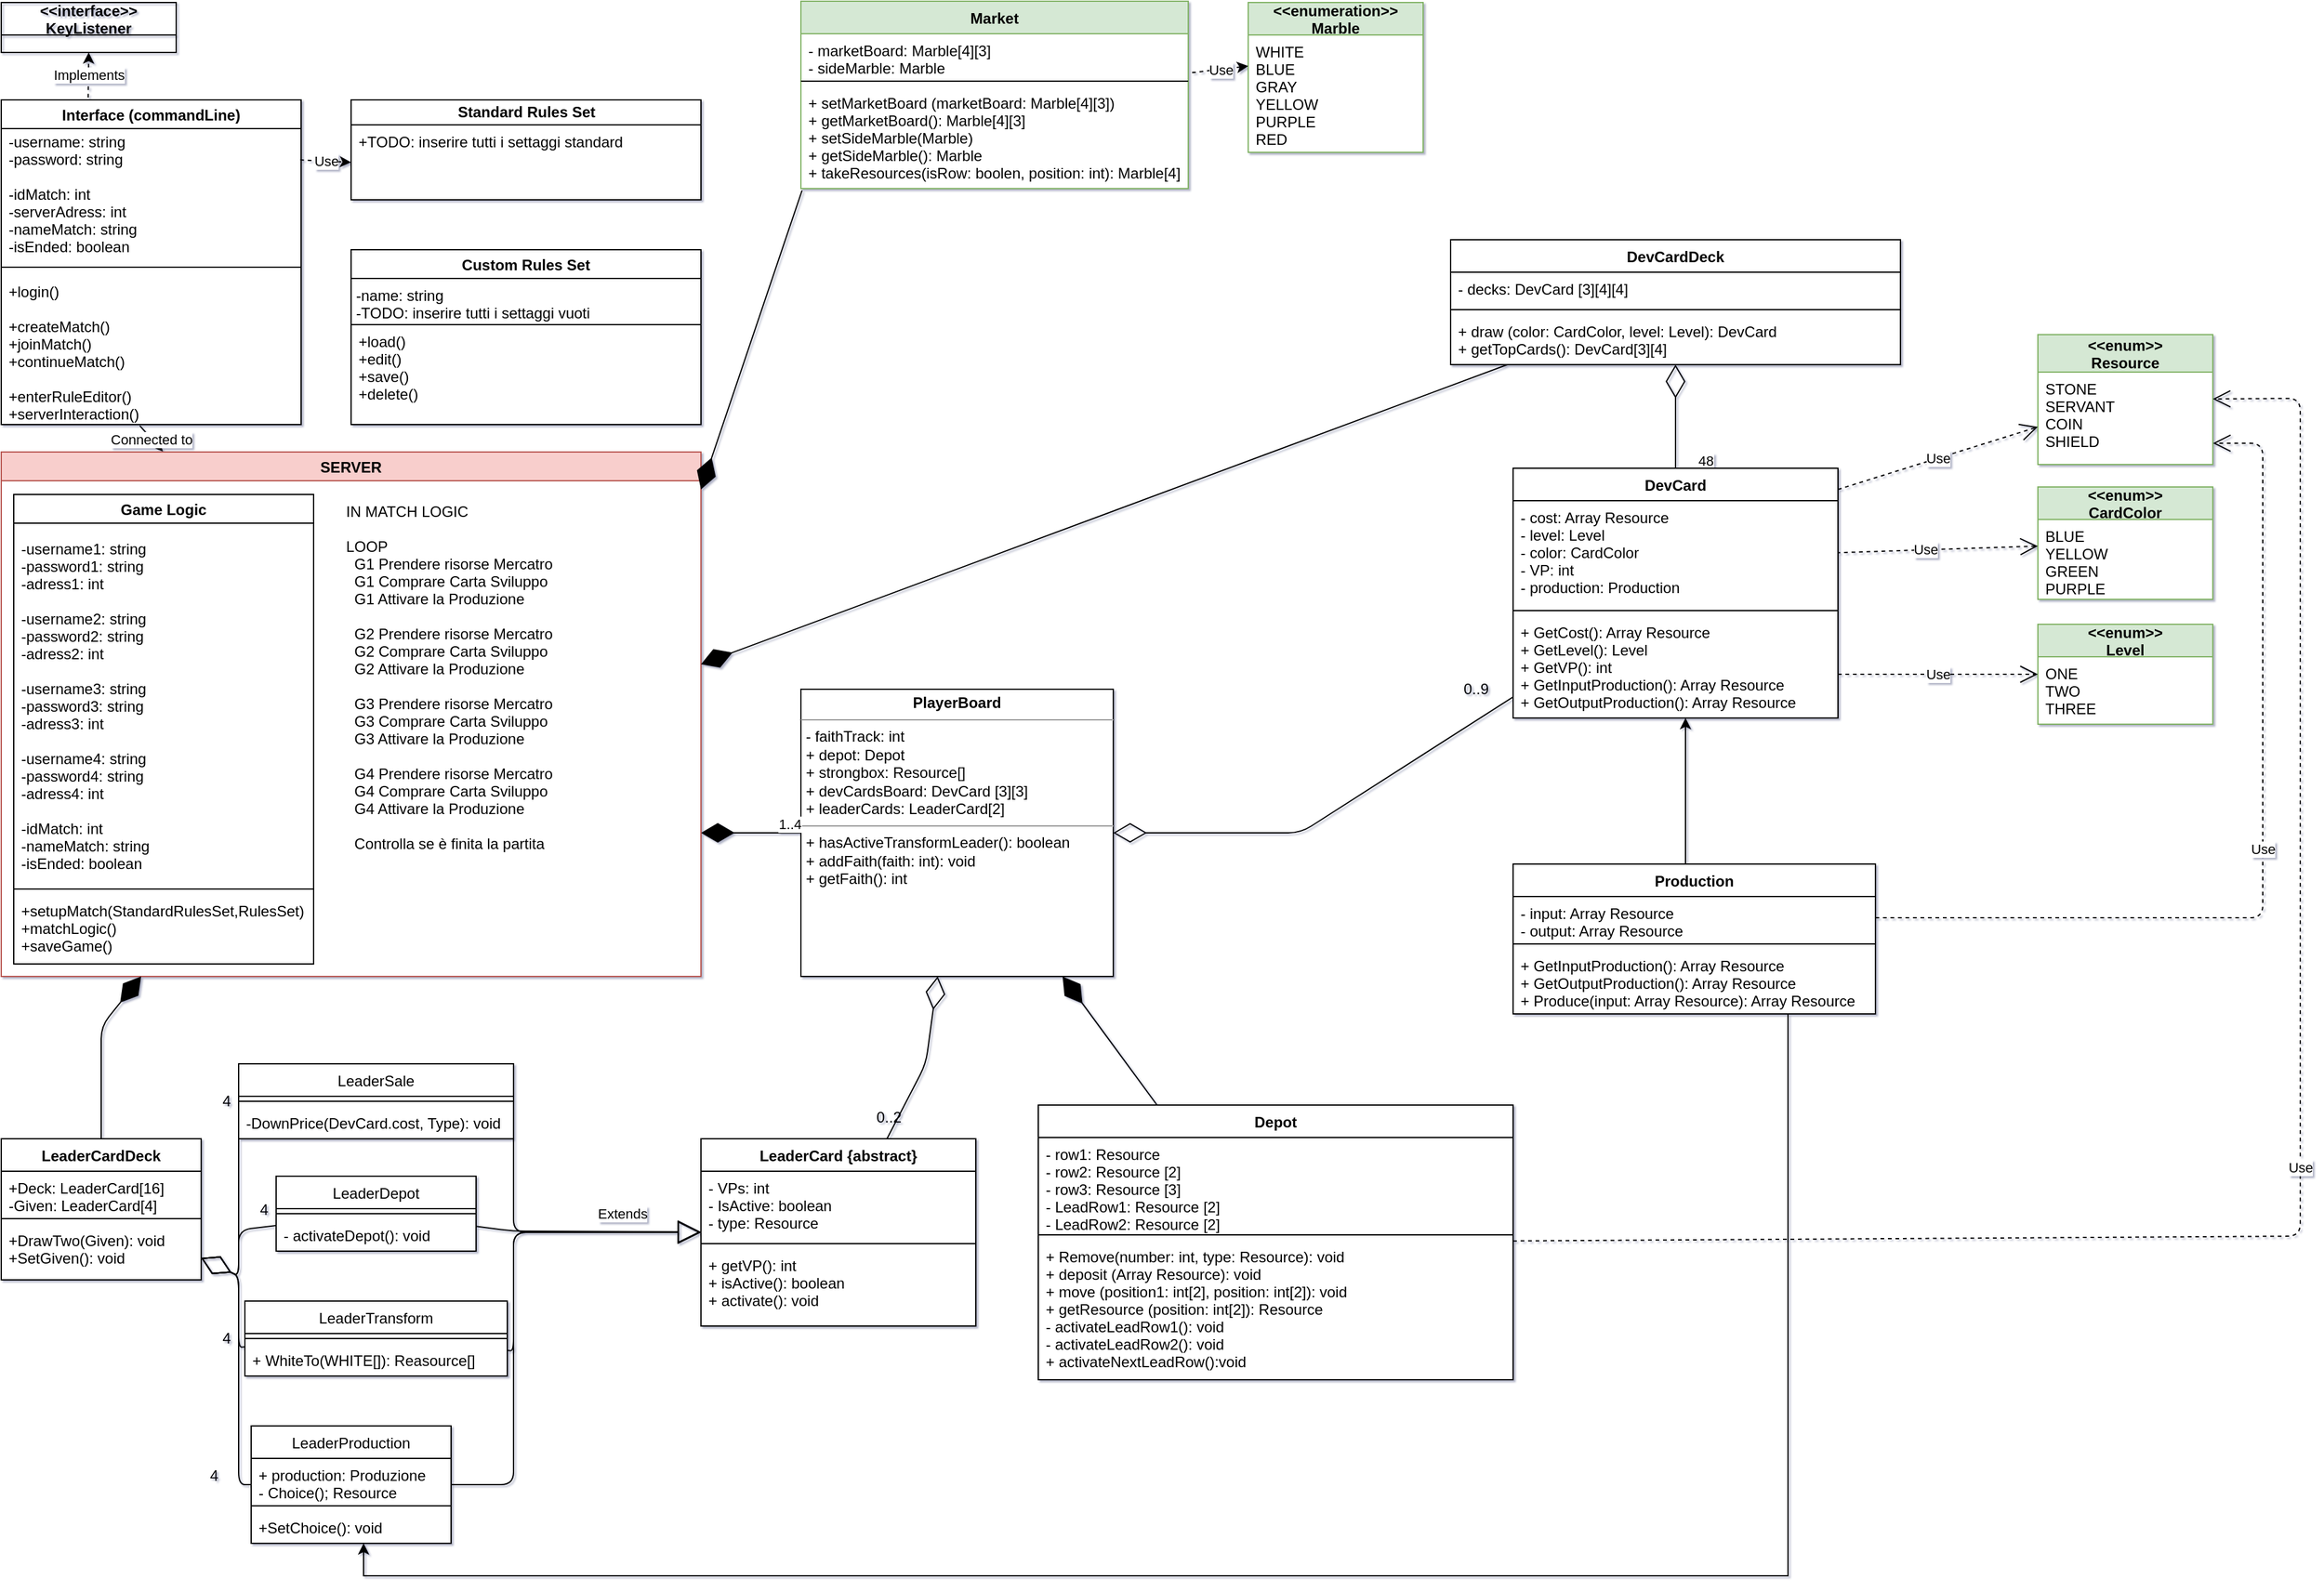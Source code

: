 <mxfile version="14.5.1" type="github">
  <diagram id="C5RBs43oDa-KdzZeNtuy" name="Page-1">
    <mxGraphModel dx="588" dy="1263" grid="1" gridSize="10" guides="1" tooltips="1" connect="1" arrows="1" fold="1" page="1" pageScale="1" pageWidth="1169" pageHeight="827" background="#FFFFFF" math="0" shadow="1">
      <root>
        <mxCell id="WIyWlLk6GJQsqaUBKTNV-0" />
        <mxCell id="WIyWlLk6GJQsqaUBKTNV-1" parent="WIyWlLk6GJQsqaUBKTNV-0" />
        <mxCell id="zkfFHV4jXpPFQw0GAbJ--0" value="Market" style="swimlane;fontStyle=1;align=center;verticalAlign=top;childLayout=stackLayout;horizontal=1;startSize=26;horizontalStack=0;resizeParent=1;resizeLast=0;collapsible=1;marginBottom=0;rounded=0;shadow=0;strokeWidth=1;swimlaneFillColor=#ffffff;fillColor=#d5e8d4;strokeColor=#82b366;" parent="WIyWlLk6GJQsqaUBKTNV-1" vertex="1">
          <mxGeometry x="1840" y="39" width="310" height="150" as="geometry">
            <mxRectangle x="220" y="120" width="160" height="26" as="alternateBounds" />
          </mxGeometry>
        </mxCell>
        <mxCell id="zkfFHV4jXpPFQw0GAbJ--1" value="- marketBoard: Marble[4][3]&#xa;- sideMarble: Marble" style="text;align=left;verticalAlign=top;spacingLeft=4;spacingRight=4;overflow=hidden;rotatable=0;points=[[0,0.5],[1,0.5]];portConstraint=eastwest;" parent="zkfFHV4jXpPFQw0GAbJ--0" vertex="1">
          <mxGeometry y="26" width="310" height="34" as="geometry" />
        </mxCell>
        <mxCell id="zkfFHV4jXpPFQw0GAbJ--4" value="" style="line;html=1;strokeWidth=1;align=left;verticalAlign=middle;spacingTop=-1;spacingLeft=3;spacingRight=3;rotatable=0;labelPosition=right;points=[];portConstraint=eastwest;" parent="zkfFHV4jXpPFQw0GAbJ--0" vertex="1">
          <mxGeometry y="60" width="310" height="8" as="geometry" />
        </mxCell>
        <mxCell id="zkfFHV4jXpPFQw0GAbJ--5" value="+ setMarketBoard (marketBoard: Marble[4][3])&#xa;+ getMarketBoard(): Marble[4][3]&#xa;+ setSideMarble(Marble)&#xa;+ getSideMarble(): Marble&#xa;+ takeResources(isRow: boolen, position: int): Marble[4]" style="text;align=left;verticalAlign=top;spacingLeft=4;spacingRight=4;overflow=hidden;rotatable=0;points=[[0,0.5],[1,0.5]];portConstraint=eastwest;" parent="zkfFHV4jXpPFQw0GAbJ--0" vertex="1">
          <mxGeometry y="68" width="310" height="82" as="geometry" />
        </mxCell>
        <mxCell id="3G_JpGnnki6wpbxw6Dh9-0" value="&lt;p style=&quot;margin: 0px ; margin-top: 4px ; text-align: center&quot;&gt;&lt;b&gt;PlayerBoard&lt;/b&gt;&lt;/p&gt;&lt;hr size=&quot;1&quot;&gt;&lt;p style=&quot;margin: 0px ; margin-left: 4px&quot;&gt;- faithTrack: int&lt;/p&gt;&lt;p style=&quot;margin: 0px ; margin-left: 4px&quot;&gt;+ depot: Depot&lt;/p&gt;&lt;p style=&quot;margin: 0px ; margin-left: 4px&quot;&gt;+ strongbox: Resource[]&lt;/p&gt;&lt;p style=&quot;margin: 0px ; margin-left: 4px&quot;&gt;+ devCardsBoard: DevCard [3][3]&lt;/p&gt;&lt;p style=&quot;margin: 0px ; margin-left: 4px&quot;&gt;+ leaderCards: LeaderCard[2]&lt;/p&gt;&lt;hr size=&quot;1&quot;&gt;&lt;p style=&quot;margin: 0px ; margin-left: 4px&quot;&gt;+ hasActiveTransformLeader(): boolean&lt;/p&gt;&lt;p style=&quot;margin: 0px ; margin-left: 4px&quot;&gt;+ addFaith(faith: int): void&lt;br&gt;+ getFaith(): int&lt;/p&gt;" style="verticalAlign=top;align=left;overflow=fill;fontSize=12;fontFamily=Helvetica;html=1;" parent="WIyWlLk6GJQsqaUBKTNV-1" vertex="1">
          <mxGeometry x="1840" y="590" width="250" height="230" as="geometry" />
        </mxCell>
        <mxCell id="35oZMmhd7yD35cJpi1J_-1" value="Standard Rules Set" style="swimlane;html=1;startSize=20;horizontal=1;containerType=tree;newEdgeStyle={&quot;edgeStyle&quot;:&quot;elbowEdgeStyle&quot;,&quot;startArrow&quot;:&quot;none&quot;,&quot;endArrow&quot;:&quot;none&quot;};strokeColor=#000000;swimlaneFillColor=#ffffff;" parent="WIyWlLk6GJQsqaUBKTNV-1" vertex="1">
          <mxGeometry x="1480" y="118" width="280" height="80" as="geometry" />
        </mxCell>
        <mxCell id="s9a0PcFc4wz41X3oclvl-4" value="+TODO: inserire tutti i settaggi standard" style="text;strokeColor=none;fillColor=none;align=left;verticalAlign=top;spacingLeft=4;spacingRight=4;overflow=hidden;rotatable=0;points=[[0,0.5],[1,0.5]];portConstraint=eastwest;" parent="35oZMmhd7yD35cJpi1J_-1" vertex="1">
          <mxGeometry y="20" width="280" height="60" as="geometry" />
        </mxCell>
        <mxCell id="oog7lrOWCa2fzUTYI8c2-10" value="Extends" style="endArrow=block;endSize=16;endFill=0;html=1;" parent="WIyWlLk6GJQsqaUBKTNV-1" source="oog7lrOWCa2fzUTYI8c2-14" target="qD7D_m39awc1MZy7WmdB-0" edge="1">
          <mxGeometry x="0.299" y="14" width="160" relative="1" as="geometry">
            <mxPoint x="1640" y="1025" as="sourcePoint" />
            <mxPoint x="1739.5" y="1070" as="targetPoint" />
            <mxPoint as="offset" />
            <Array as="points">
              <mxPoint x="1610" y="1024" />
            </Array>
          </mxGeometry>
        </mxCell>
        <mxCell id="35oZMmhd7yD35cJpi1J_-7" value="Custom Rules Set" style="swimlane;swimlaneFillColor=#ffffff;startSize=23;swimlaneLine=1;rounded=0;glass=0;sketch=0;perimeterSpacing=1;align=center;" parent="WIyWlLk6GJQsqaUBKTNV-1" vertex="1">
          <mxGeometry x="1480" y="238" width="280" height="140" as="geometry">
            <mxRectangle x="1160" y="280" width="140" height="23" as="alternateBounds" />
          </mxGeometry>
        </mxCell>
        <mxCell id="s9a0PcFc4wz41X3oclvl-5" value="-name: string&lt;br&gt;-TODO: inserire tutti i settaggi vuoti" style="text;align=left;verticalAlign=top;spacingLeft=2;spacingRight=0;overflow=hidden;rotatable=0;points=[[0,0.5],[1,0.5]];portConstraint=eastwest;html=1;whiteSpace=wrap;labelBorderColor=none;labelBackgroundColor=none;textDirection=ltr;labelPosition=center;verticalLabelPosition=middle;shadow=0;" parent="35oZMmhd7yD35cJpi1J_-7" vertex="1">
          <mxGeometry y="23" width="280" height="37" as="geometry" />
        </mxCell>
        <mxCell id="yiOMKS7E3EkovL9F9Eef-10" value="+load()&#xa;+edit()&#xa;+save()&#xa;+delete()" style="text;strokeColor=none;fillColor=none;align=left;verticalAlign=top;spacingLeft=4;spacingRight=4;overflow=hidden;rotatable=0;points=[[0,0.5],[1,0.5]];portConstraint=eastwest;" parent="35oZMmhd7yD35cJpi1J_-7" vertex="1">
          <mxGeometry y="60" width="280" height="70" as="geometry" />
        </mxCell>
        <mxCell id="yiOMKS7E3EkovL9F9Eef-9" value="" style="line;html=1;strokeWidth=1;align=left;verticalAlign=middle;spacingTop=-1;spacingLeft=3;spacingRight=3;rotatable=0;labelPosition=right;points=[];portConstraint=eastwest;" parent="35oZMmhd7yD35cJpi1J_-7" vertex="1">
          <mxGeometry y="56" width="280" height="8" as="geometry" />
        </mxCell>
        <mxCell id="oog7lrOWCa2fzUTYI8c2-11" value="LeaderSale" style="swimlane;fontStyle=0;childLayout=stackLayout;horizontal=1;startSize=26;horizontalStack=0;resizeParent=1;resizeParentMax=0;resizeLast=0;collapsible=1;marginBottom=0;swimlaneFillColor=#ffffff;" parent="WIyWlLk6GJQsqaUBKTNV-1" vertex="1">
          <mxGeometry x="1390" y="890" width="220" height="60" as="geometry" />
        </mxCell>
        <mxCell id="qB0gsq-18giz4WO5CfZz-30" value="" style="line;strokeWidth=1;fillColor=none;align=left;verticalAlign=middle;spacingTop=-1;spacingLeft=3;spacingRight=3;rotatable=0;labelPosition=right;points=[];portConstraint=eastwest;startSize=26;" parent="oog7lrOWCa2fzUTYI8c2-11" vertex="1">
          <mxGeometry y="26" width="220" height="8" as="geometry" />
        </mxCell>
        <mxCell id="qB0gsq-18giz4WO5CfZz-29" value="-DownPrice(DevCard.cost, Type): void" style="text;strokeColor=none;fillColor=none;align=left;verticalAlign=top;spacingLeft=4;spacingRight=4;overflow=hidden;rotatable=0;points=[[0,0.5],[1,0.5]];portConstraint=eastwest;startSize=26;" parent="oog7lrOWCa2fzUTYI8c2-11" vertex="1">
          <mxGeometry y="34" width="220" height="26" as="geometry" />
        </mxCell>
        <mxCell id="6qONtpnG5qTaz_-XZDPJ-0" value="&lt;&lt;enum&gt;&gt;&#xa;Level" style="swimlane;fontStyle=1;childLayout=stackLayout;horizontal=1;startSize=26;horizontalStack=0;resizeParent=1;resizeParentMax=0;resizeLast=0;collapsible=1;marginBottom=0;swimlaneFillColor=#ffffff;fillColor=#d5e8d4;strokeColor=#82b366;" parent="WIyWlLk6GJQsqaUBKTNV-1" vertex="1">
          <mxGeometry x="2830" y="538" width="140" height="80" as="geometry" />
        </mxCell>
        <mxCell id="6qONtpnG5qTaz_-XZDPJ-2" value="ONE&#xa;TWO&#xa;THREE" style="text;strokeColor=none;fillColor=none;align=left;verticalAlign=top;spacingLeft=4;spacingRight=4;overflow=hidden;rotatable=0;points=[[0,0.5],[1,0.5]];portConstraint=eastwest;" parent="6qONtpnG5qTaz_-XZDPJ-0" vertex="1">
          <mxGeometry y="26" width="140" height="54" as="geometry" />
        </mxCell>
        <mxCell id="oog7lrOWCa2fzUTYI8c2-12" value="LeaderProduction" style="swimlane;fontStyle=0;childLayout=stackLayout;horizontal=1;startSize=26;horizontalStack=0;resizeParent=1;resizeParentMax=0;resizeLast=0;collapsible=1;marginBottom=0;swimlaneFillColor=#ffffff;" parent="WIyWlLk6GJQsqaUBKTNV-1" vertex="1">
          <mxGeometry x="1400" y="1180" width="160" height="94" as="geometry" />
        </mxCell>
        <mxCell id="qB0gsq-18giz4WO5CfZz-24" value="+ production: Produzione&#xa;- Choice(); Resource" style="text;strokeColor=none;fillColor=none;align=left;verticalAlign=top;spacingLeft=4;spacingRight=4;overflow=hidden;rotatable=0;points=[[0,0.5],[1,0.5]];portConstraint=eastwest;" parent="oog7lrOWCa2fzUTYI8c2-12" vertex="1">
          <mxGeometry y="26" width="160" height="34" as="geometry" />
        </mxCell>
        <mxCell id="oog7lrOWCa2fzUTYI8c2-26" value="" style="line;strokeWidth=1;fillColor=none;align=left;verticalAlign=middle;spacingTop=-1;spacingLeft=3;spacingRight=3;rotatable=0;labelPosition=right;points=[];portConstraint=eastwest;" parent="oog7lrOWCa2fzUTYI8c2-12" vertex="1">
          <mxGeometry y="60" width="160" height="8" as="geometry" />
        </mxCell>
        <mxCell id="qB0gsq-18giz4WO5CfZz-23" value="+SetChoice(): void" style="text;strokeColor=none;fillColor=none;align=left;verticalAlign=top;spacingLeft=4;spacingRight=4;overflow=hidden;rotatable=0;points=[[0,0.5],[1,0.5]];portConstraint=eastwest;" parent="oog7lrOWCa2fzUTYI8c2-12" vertex="1">
          <mxGeometry y="68" width="160" height="26" as="geometry" />
        </mxCell>
        <mxCell id="6qONtpnG5qTaz_-XZDPJ-4" value="&lt;&lt;enum&gt;&gt;&#xa;CardColor" style="swimlane;fontStyle=1;childLayout=stackLayout;horizontal=1;startSize=26;horizontalStack=0;resizeParent=1;resizeParentMax=0;resizeLast=0;collapsible=1;marginBottom=0;swimlaneFillColor=#ffffff;fillColor=#d5e8d4;strokeColor=#82b366;" parent="WIyWlLk6GJQsqaUBKTNV-1" vertex="1">
          <mxGeometry x="2830" y="428" width="140" height="90" as="geometry" />
        </mxCell>
        <mxCell id="6qONtpnG5qTaz_-XZDPJ-5" value="BLUE&#xa;YELLOW&#xa;GREEN&#xa;PURPLE" style="text;strokeColor=none;fillColor=none;align=left;verticalAlign=top;spacingLeft=4;spacingRight=4;overflow=hidden;rotatable=0;points=[[0,0.5],[1,0.5]];portConstraint=eastwest;" parent="6qONtpnG5qTaz_-XZDPJ-4" vertex="1">
          <mxGeometry y="26" width="140" height="64" as="geometry" />
        </mxCell>
        <mxCell id="oog7lrOWCa2fzUTYI8c2-13" value="LeaderTransform" style="swimlane;fontStyle=0;childLayout=stackLayout;horizontal=1;startSize=26;horizontalStack=0;resizeParent=1;resizeParentMax=0;resizeLast=0;collapsible=1;marginBottom=0;swimlaneFillColor=#ffffff;" parent="WIyWlLk6GJQsqaUBKTNV-1" vertex="1">
          <mxGeometry x="1395" y="1080" width="210" height="60" as="geometry" />
        </mxCell>
        <mxCell id="qB0gsq-18giz4WO5CfZz-32" value="" style="line;strokeWidth=1;fillColor=none;align=left;verticalAlign=middle;spacingTop=-1;spacingLeft=3;spacingRight=3;rotatable=0;labelPosition=right;points=[];portConstraint=eastwest;startSize=26;" parent="oog7lrOWCa2fzUTYI8c2-13" vertex="1">
          <mxGeometry y="26" width="210" height="8" as="geometry" />
        </mxCell>
        <mxCell id="qB0gsq-18giz4WO5CfZz-36" value="+ WhiteTo(WHITE[]): Reasource[]" style="text;strokeColor=none;fillColor=none;align=left;verticalAlign=top;spacingLeft=4;spacingRight=4;overflow=hidden;rotatable=0;points=[[0,0.5],[1,0.5]];portConstraint=eastwest;startSize=26;" parent="oog7lrOWCa2fzUTYI8c2-13" vertex="1">
          <mxGeometry y="34" width="210" height="26" as="geometry" />
        </mxCell>
        <mxCell id="NfzXFvAN2sLwhFyiHCVM-0" value="&lt;&lt;enumeration&gt;&gt;&#xa;Marble" style="swimlane;fontStyle=1;childLayout=stackLayout;horizontal=1;startSize=26;horizontalStack=0;resizeParent=1;resizeParentMax=0;resizeLast=0;collapsible=1;marginBottom=0;swimlaneFillColor=#ffffff;fillColor=#d5e8d4;strokeColor=#82b366;" parent="WIyWlLk6GJQsqaUBKTNV-1" vertex="1">
          <mxGeometry x="2198" y="40" width="140" height="120" as="geometry" />
        </mxCell>
        <mxCell id="NfzXFvAN2sLwhFyiHCVM-3" value="WHITE&#xa;BLUE&#xa;GRAY&#xa;YELLOW&#xa;PURPLE&#xa;RED" style="text;strokeColor=none;fillColor=none;align=left;verticalAlign=top;spacingLeft=4;spacingRight=4;overflow=hidden;rotatable=0;points=[[0,0.5],[1,0.5]];portConstraint=eastwest;" parent="NfzXFvAN2sLwhFyiHCVM-0" vertex="1">
          <mxGeometry y="26" width="140" height="94" as="geometry" />
        </mxCell>
        <mxCell id="35oZMmhd7yD35cJpi1J_-8" value="Interface (commandLine)" style="swimlane;strokeColor=#000000;swimlaneFillColor=#ffffff;" parent="WIyWlLk6GJQsqaUBKTNV-1" vertex="1">
          <mxGeometry x="1200" y="118" width="240" height="260" as="geometry" />
        </mxCell>
        <mxCell id="s9a0PcFc4wz41X3oclvl-0" value="+login()&#xa;&#xa;+createMatch()&#xa;+joinMatch()&#xa;+continueMatch()&#xa;&#xa;+enterRuleEditor()&#xa;+serverInteraction()" style="text;strokeColor=none;fillColor=none;align=left;verticalAlign=top;spacingLeft=4;spacingRight=4;overflow=hidden;rotatable=0;points=[[0,0.5],[1,0.5]];portConstraint=eastwest;" parent="35oZMmhd7yD35cJpi1J_-8" vertex="1">
          <mxGeometry y="140" width="240" height="120" as="geometry" />
        </mxCell>
        <mxCell id="s9a0PcFc4wz41X3oclvl-2" value="-username: string&#xa;-password: string&#xa;&#xa;-idMatch: int&#xa;-serverAdress: int&#xa;-nameMatch: string&#xa;-isEnded: boolean" style="text;strokeColor=none;fillColor=none;align=left;verticalAlign=top;spacingLeft=4;spacingRight=4;overflow=hidden;rotatable=0;points=[[0,0.5],[1,0.5]];portConstraint=eastwest;" parent="35oZMmhd7yD35cJpi1J_-8" vertex="1">
          <mxGeometry y="20" width="240" height="110" as="geometry" />
        </mxCell>
        <mxCell id="yiOMKS7E3EkovL9F9Eef-12" value="" style="line;html=1;strokeWidth=1;align=left;verticalAlign=middle;spacingTop=-1;spacingLeft=3;spacingRight=3;rotatable=0;labelPosition=right;points=[];portConstraint=eastwest;" parent="35oZMmhd7yD35cJpi1J_-8" vertex="1">
          <mxGeometry y="130" width="240" height="8" as="geometry" />
        </mxCell>
        <mxCell id="oog7lrOWCa2fzUTYI8c2-14" value="LeaderDepot" style="swimlane;fontStyle=0;childLayout=stackLayout;horizontal=1;startSize=26;horizontalStack=0;resizeParent=1;resizeParentMax=0;resizeLast=0;collapsible=1;marginBottom=0;swimlaneFillColor=#ffffff;" parent="WIyWlLk6GJQsqaUBKTNV-1" vertex="1">
          <mxGeometry x="1420" y="980" width="160" height="60" as="geometry" />
        </mxCell>
        <mxCell id="qB0gsq-18giz4WO5CfZz-31" value="" style="line;strokeWidth=1;fillColor=none;align=left;verticalAlign=middle;spacingTop=-1;spacingLeft=3;spacingRight=3;rotatable=0;labelPosition=right;points=[];portConstraint=eastwest;startSize=26;" parent="oog7lrOWCa2fzUTYI8c2-14" vertex="1">
          <mxGeometry y="26" width="160" height="8" as="geometry" />
        </mxCell>
        <mxCell id="qB0gsq-18giz4WO5CfZz-33" value="- activateDepot(): void" style="text;strokeColor=none;fillColor=none;align=left;verticalAlign=top;spacingLeft=4;spacingRight=4;overflow=hidden;rotatable=0;points=[[0,0.5],[1,0.5]];portConstraint=eastwest;startSize=26;" parent="oog7lrOWCa2fzUTYI8c2-14" vertex="1">
          <mxGeometry y="34" width="160" height="26" as="geometry" />
        </mxCell>
        <mxCell id="SAUgXPHbTDug8tTQSV8n-4" style="edgeStyle=orthogonalEdgeStyle;rounded=0;orthogonalLoop=1;jettySize=auto;html=1;" parent="WIyWlLk6GJQsqaUBKTNV-1" source="6qONtpnG5qTaz_-XZDPJ-6" target="oog7lrOWCa2fzUTYI8c2-12" edge="1">
          <mxGeometry relative="1" as="geometry">
            <mxPoint x="1480" y="1300" as="targetPoint" />
            <Array as="points">
              <mxPoint x="2630" y="1300" />
              <mxPoint x="1490" y="1300" />
            </Array>
          </mxGeometry>
        </mxCell>
        <mxCell id="6qONtpnG5qTaz_-XZDPJ-6" value="Production" style="swimlane;fontStyle=1;align=center;verticalAlign=top;childLayout=stackLayout;horizontal=1;startSize=26;horizontalStack=0;resizeParent=1;resizeParentMax=0;resizeLast=0;collapsible=1;marginBottom=0;swimlaneFillColor=#ffffff;" parent="WIyWlLk6GJQsqaUBKTNV-1" vertex="1">
          <mxGeometry x="2410" y="730" width="290" height="120" as="geometry" />
        </mxCell>
        <mxCell id="6qONtpnG5qTaz_-XZDPJ-7" value="- input: Array Resource&#xa;- output: Array Resource" style="text;strokeColor=none;fillColor=none;align=left;verticalAlign=top;spacingLeft=4;spacingRight=4;overflow=hidden;rotatable=0;points=[[0,0.5],[1,0.5]];portConstraint=eastwest;" parent="6qONtpnG5qTaz_-XZDPJ-6" vertex="1">
          <mxGeometry y="26" width="290" height="34" as="geometry" />
        </mxCell>
        <mxCell id="6qONtpnG5qTaz_-XZDPJ-8" value="" style="line;strokeWidth=1;fillColor=none;align=left;verticalAlign=middle;spacingTop=-1;spacingLeft=3;spacingRight=3;rotatable=0;labelPosition=right;points=[];portConstraint=eastwest;" parent="6qONtpnG5qTaz_-XZDPJ-6" vertex="1">
          <mxGeometry y="60" width="290" height="8" as="geometry" />
        </mxCell>
        <mxCell id="6qONtpnG5qTaz_-XZDPJ-9" value="+ GetInputProduction(): Array Resource&#xa;+ GetOutputProduction(): Array Resource&#xa;+ Produce(input: Array Resource): Array Resource" style="text;strokeColor=none;fillColor=none;align=left;verticalAlign=top;spacingLeft=4;spacingRight=4;overflow=hidden;rotatable=0;points=[[0,0.5],[1,0.5]];portConstraint=eastwest;" parent="6qONtpnG5qTaz_-XZDPJ-6" vertex="1">
          <mxGeometry y="68" width="290" height="52" as="geometry" />
        </mxCell>
        <mxCell id="kXcpg0YlyU-LXUACbQBH-1" value="&lt;&lt;enum&gt;&gt;&#xa;Resource" style="swimlane;fontStyle=1;childLayout=stackLayout;horizontal=1;startSize=30;horizontalStack=0;resizeParent=1;resizeParentMax=0;resizeLast=0;collapsible=1;marginBottom=0;swimlaneFillColor=#ffffff;fillColor=#d5e8d4;strokeColor=#82b366;" parent="WIyWlLk6GJQsqaUBKTNV-1" vertex="1">
          <mxGeometry x="2830" y="306" width="140" height="104" as="geometry" />
        </mxCell>
        <mxCell id="kXcpg0YlyU-LXUACbQBH-4" value="STONE&#xa;SERVANT&#xa;COIN&#xa;SHIELD" style="text;strokeColor=none;fillColor=none;align=left;verticalAlign=top;spacingLeft=4;spacingRight=4;overflow=hidden;rotatable=0;points=[[0,0.5],[1,0.5]];portConstraint=eastwest;" parent="kXcpg0YlyU-LXUACbQBH-1" vertex="1">
          <mxGeometry y="30" width="140" height="74" as="geometry" />
        </mxCell>
        <mxCell id="5tt3_I8p8CxLFxKSJom4-4" value="DevCardDeck" style="swimlane;fontStyle=1;align=center;verticalAlign=top;childLayout=stackLayout;horizontal=1;startSize=26;horizontalStack=0;resizeParent=1;resizeParentMax=0;resizeLast=0;collapsible=1;marginBottom=0;swimlaneFillColor=#ffffff;" parent="WIyWlLk6GJQsqaUBKTNV-1" vertex="1">
          <mxGeometry x="2360" y="230" width="360" height="100" as="geometry" />
        </mxCell>
        <mxCell id="5tt3_I8p8CxLFxKSJom4-5" value="- decks: DevCard [3][4][4]" style="text;strokeColor=none;fillColor=none;align=left;verticalAlign=top;spacingLeft=4;spacingRight=4;overflow=hidden;rotatable=0;points=[[0,0.5],[1,0.5]];portConstraint=eastwest;" parent="5tt3_I8p8CxLFxKSJom4-4" vertex="1">
          <mxGeometry y="26" width="360" height="26" as="geometry" />
        </mxCell>
        <mxCell id="5tt3_I8p8CxLFxKSJom4-6" value="" style="line;strokeWidth=1;fillColor=none;align=left;verticalAlign=middle;spacingTop=-1;spacingLeft=3;spacingRight=3;rotatable=0;labelPosition=right;points=[];portConstraint=eastwest;" parent="5tt3_I8p8CxLFxKSJom4-4" vertex="1">
          <mxGeometry y="52" width="360" height="8" as="geometry" />
        </mxCell>
        <mxCell id="5tt3_I8p8CxLFxKSJom4-7" value="+ draw (color: CardColor, level: Level): DevCard&#xa;+ getTopCards(): DevCard[3][4]" style="text;strokeColor=none;fillColor=none;align=left;verticalAlign=top;spacingLeft=4;spacingRight=4;overflow=hidden;rotatable=0;points=[[0,0.5],[1,0.5]];portConstraint=eastwest;" parent="5tt3_I8p8CxLFxKSJom4-4" vertex="1">
          <mxGeometry y="60" width="360" height="40" as="geometry" />
        </mxCell>
        <mxCell id="0VNQlhb-g9pjLVwxSI6Z-0" value="" style="endArrow=diamondThin;endFill=0;endSize=24;html=1;exitX=0.5;exitY=0;exitDx=0;exitDy=0;" parent="WIyWlLk6GJQsqaUBKTNV-1" source="UYXELn-aznjXGJklCHjd-2" target="5tt3_I8p8CxLFxKSJom4-4" edge="1">
          <mxGeometry width="160" relative="1" as="geometry">
            <mxPoint x="2587.644" y="394" as="sourcePoint" />
            <mxPoint x="2030" y="240" as="targetPoint" />
          </mxGeometry>
        </mxCell>
        <mxCell id="PQGHY_DN36D2wZlbmUQ8-0" value="48" style="edgeLabel;html=1;align=center;verticalAlign=middle;resizable=0;points=[];" parent="0VNQlhb-g9pjLVwxSI6Z-0" connectable="0" vertex="1">
          <mxGeometry x="-0.86" y="-1" relative="1" as="geometry">
            <mxPoint x="22.35" as="offset" />
          </mxGeometry>
        </mxCell>
        <mxCell id="0VNQlhb-g9pjLVwxSI6Z-5" value="" style="endArrow=diamondThin;endFill=1;endSize=24;html=1;" parent="WIyWlLk6GJQsqaUBKTNV-1" source="3G_JpGnnki6wpbxw6Dh9-0" edge="1">
          <mxGeometry width="160" relative="1" as="geometry">
            <mxPoint x="2400" y="660" as="sourcePoint" />
            <mxPoint x="1760" y="705" as="targetPoint" />
          </mxGeometry>
        </mxCell>
        <mxCell id="0VNQlhb-g9pjLVwxSI6Z-6" value="1..4" style="edgeLabel;html=1;align=center;verticalAlign=middle;resizable=0;points=[];" parent="0VNQlhb-g9pjLVwxSI6Z-5" connectable="0" vertex="1">
          <mxGeometry x="-0.86" y="3" relative="1" as="geometry">
            <mxPoint x="-4" y="-10.59" as="offset" />
          </mxGeometry>
        </mxCell>
        <mxCell id="yiOMKS7E3EkovL9F9Eef-16" value="&lt;&lt;interface&gt;&gt;&#xa;KeyListener" style="swimlane;fontStyle=1;childLayout=stackLayout;horizontal=1;startSize=26;fillColor=none;horizontalStack=0;resizeParent=1;resizeParentMax=0;resizeLast=0;collapsible=1;marginBottom=0;" parent="WIyWlLk6GJQsqaUBKTNV-1" vertex="1">
          <mxGeometry x="1200" y="40" width="140" height="40" as="geometry" />
        </mxCell>
        <mxCell id="7LExhrsFtb4krhW59dAO-0" value="Depot" style="swimlane;fontStyle=1;align=center;verticalAlign=top;childLayout=stackLayout;horizontal=1;startSize=26;horizontalStack=0;resizeParent=1;resizeParentMax=0;resizeLast=0;collapsible=1;marginBottom=0;swimlaneFillColor=#ffffff;" parent="WIyWlLk6GJQsqaUBKTNV-1" vertex="1">
          <mxGeometry x="2030" y="923" width="380" height="220" as="geometry" />
        </mxCell>
        <mxCell id="7LExhrsFtb4krhW59dAO-1" value="- row1: Resource&#xa;- row2: Resource [2]&#xa;- row3: Resource [3]&#xa;- LeadRow1: Resource [2]&#xa;- LeadRow2: Resource [2]&#xa;&#xa;" style="text;strokeColor=none;fillColor=none;align=left;verticalAlign=top;spacingLeft=4;spacingRight=4;overflow=hidden;rotatable=0;points=[[0,0.5],[1,0.5]];portConstraint=eastwest;" parent="7LExhrsFtb4krhW59dAO-0" vertex="1">
          <mxGeometry y="26" width="380" height="74" as="geometry" />
        </mxCell>
        <mxCell id="7LExhrsFtb4krhW59dAO-2" value="" style="line;strokeWidth=1;fillColor=none;align=left;verticalAlign=middle;spacingTop=-1;spacingLeft=3;spacingRight=3;rotatable=0;labelPosition=right;points=[];portConstraint=eastwest;" parent="7LExhrsFtb4krhW59dAO-0" vertex="1">
          <mxGeometry y="100" width="380" height="8" as="geometry" />
        </mxCell>
        <mxCell id="7LExhrsFtb4krhW59dAO-3" value="+ Remove(number: int, type: Resource): void&#xa;+ deposit (Array Resource): void&#xa;+ move (position1: int[2], position: int[2]): void&#xa;+ getResource (position: int[2]): Resource&#xa;- activateLeadRow1(): void&#xa;- activateLeadRow2(): void&#xa;+ activateNextLeadRow():void" style="text;strokeColor=none;fillColor=none;align=left;verticalAlign=top;spacingLeft=4;spacingRight=4;overflow=hidden;rotatable=0;points=[[0,0.5],[1,0.5]];portConstraint=eastwest;" parent="7LExhrsFtb4krhW59dAO-0" vertex="1">
          <mxGeometry y="108" width="380" height="112" as="geometry" />
        </mxCell>
        <mxCell id="yiOMKS7E3EkovL9F9Eef-20" value="" style="endArrow=classic;html=1;entryX=0.5;entryY=1;entryDx=0;entryDy=0;exitX=0.29;exitY=-0.007;exitDx=0;exitDy=0;dashed=1;exitPerimeter=0;" parent="WIyWlLk6GJQsqaUBKTNV-1" source="35oZMmhd7yD35cJpi1J_-8" target="yiOMKS7E3EkovL9F9Eef-16" edge="1">
          <mxGeometry relative="1" as="geometry">
            <mxPoint x="1229" y="130" as="sourcePoint" />
            <mxPoint x="1329" y="130" as="targetPoint" />
          </mxGeometry>
        </mxCell>
        <mxCell id="yiOMKS7E3EkovL9F9Eef-21" value="Implements" style="edgeLabel;resizable=0;html=1;align=center;verticalAlign=middle;" parent="yiOMKS7E3EkovL9F9Eef-20" connectable="0" vertex="1">
          <mxGeometry relative="1" as="geometry" />
        </mxCell>
        <mxCell id="yiOMKS7E3EkovL9F9Eef-22" value="SERVER" style="swimlane;fillColor=#f8cecc;strokeColor=#b85450;swimlaneFillColor=#ffffff;" parent="WIyWlLk6GJQsqaUBKTNV-1" vertex="1">
          <mxGeometry x="1200" y="400" width="560" height="420" as="geometry" />
        </mxCell>
        <mxCell id="yiOMKS7E3EkovL9F9Eef-7" value="IN MATCH LOGIC&#xa;&#xa;LOOP&#xa;  G1 Prendere risorse Mercatro&#xa;  G1 Comprare Carta Sviluppo&#xa;  G1 Attivare la Produzione&#xa;&#xa;  G2 Prendere risorse Mercatro&#xa;  G2 Comprare Carta Sviluppo&#xa;  G2 Attivare la Produzione&#xa;&#xa;  G3 Prendere risorse Mercatro&#xa;  G3 Comprare Carta Sviluppo&#xa;  G3 Attivare la Produzione&#xa;&#xa;  G4 Prendere risorse Mercatro&#xa;  G4 Comprare Carta Sviluppo&#xa;  G4 Attivare la Produzione&#xa;  &#xa;  Controlla se è finita la partita&#xa;" style="text;align=left;verticalAlign=top;spacingLeft=4;spacingRight=4;overflow=hidden;rotatable=0;points=[[0,0.5],[1,0.5]];portConstraint=eastwest;" parent="yiOMKS7E3EkovL9F9Eef-22" vertex="1">
          <mxGeometry x="270" y="34" width="240" height="296" as="geometry" />
        </mxCell>
        <mxCell id="35oZMmhd7yD35cJpi1J_-9" value="Game Logic" style="swimlane;startSize=23;" parent="yiOMKS7E3EkovL9F9Eef-22" vertex="1">
          <mxGeometry x="10" y="34" width="240" height="376" as="geometry" />
        </mxCell>
        <mxCell id="yiOMKS7E3EkovL9F9Eef-13" value="-username1: string&#xa;-password1: string&#xa;-adress1: int&#xa;&#xa;-username2: string&#xa;-password2: string&#xa;-adress2: int&#xa;&#xa;-username3: string&#xa;-password3: string&#xa;-adress3: int&#xa;&#xa;-username4: string&#xa;-password4: string&#xa;-adress4: int&#xa;&#xa;-idMatch: int&#xa;-nameMatch: string&#xa;-isEnded: boolean" style="text;strokeColor=none;fillColor=none;align=left;verticalAlign=top;spacingLeft=4;spacingRight=4;overflow=hidden;rotatable=0;points=[[0,0.5],[1,0.5]];portConstraint=eastwest;" parent="35oZMmhd7yD35cJpi1J_-9" vertex="1">
          <mxGeometry y="30" width="240" height="280" as="geometry" />
        </mxCell>
        <mxCell id="yiOMKS7E3EkovL9F9Eef-14" value="" style="line;html=1;strokeWidth=1;align=left;verticalAlign=middle;spacingTop=-1;spacingLeft=3;spacingRight=3;rotatable=0;labelPosition=right;points=[];portConstraint=eastwest;" parent="35oZMmhd7yD35cJpi1J_-9" vertex="1">
          <mxGeometry y="312" width="240" height="8" as="geometry" />
        </mxCell>
        <mxCell id="yiOMKS7E3EkovL9F9Eef-15" value="+setupMatch(StandardRulesSet,RulesSet)&#xa;+matchLogic()&#xa;+saveGame()&#xa;" style="text;strokeColor=none;align=left;verticalAlign=top;spacingLeft=4;spacingRight=4;overflow=hidden;rotatable=0;points=[[0,0.5],[1,0.5]];portConstraint=eastwest;" parent="35oZMmhd7yD35cJpi1J_-9" vertex="1">
          <mxGeometry y="320" width="240" height="50" as="geometry" />
        </mxCell>
        <mxCell id="yiOMKS7E3EkovL9F9Eef-30" value="" style="endArrow=classic;html=1;entryX=0;entryY=0.265;entryDx=0;entryDy=0;dashed=1;entryPerimeter=0;exitX=1.01;exitY=0.917;exitDx=0;exitDy=0;exitPerimeter=0;" parent="WIyWlLk6GJQsqaUBKTNV-1" source="zkfFHV4jXpPFQw0GAbJ--1" target="NfzXFvAN2sLwhFyiHCVM-3" edge="1">
          <mxGeometry relative="1" as="geometry">
            <mxPoint x="2250" y="-59" as="sourcePoint" />
            <mxPoint x="2260" y="-149" as="targetPoint" />
          </mxGeometry>
        </mxCell>
        <mxCell id="yiOMKS7E3EkovL9F9Eef-31" value="Use" style="edgeLabel;resizable=0;html=1;align=center;verticalAlign=middle;" parent="yiOMKS7E3EkovL9F9Eef-30" connectable="0" vertex="1">
          <mxGeometry relative="1" as="geometry" />
        </mxCell>
        <mxCell id="ixDbQM82O41a-iaO3_Ok-0" value="" style="endArrow=classic;html=1;exitX=0.997;exitY=0.255;exitDx=0;exitDy=0;dashed=1;exitPerimeter=0;entryX=0;entryY=0.5;entryDx=0;entryDy=0;" parent="WIyWlLk6GJQsqaUBKTNV-1" source="s9a0PcFc4wz41X3oclvl-2" target="s9a0PcFc4wz41X3oclvl-4" edge="1">
          <mxGeometry relative="1" as="geometry">
            <mxPoint x="1239" y="180" as="sourcePoint" />
            <mxPoint x="1489" y="220" as="targetPoint" />
          </mxGeometry>
        </mxCell>
        <mxCell id="ixDbQM82O41a-iaO3_Ok-1" value="Use" style="edgeLabel;resizable=0;html=1;align=center;verticalAlign=middle;" parent="ixDbQM82O41a-iaO3_Ok-0" connectable="0" vertex="1">
          <mxGeometry relative="1" as="geometry" />
        </mxCell>
        <mxCell id="kyalHROY1WXBSIkxGTPj-1" value="Use" style="endArrow=open;endSize=12;dashed=1;html=1;" parent="WIyWlLk6GJQsqaUBKTNV-1" source="UYXELn-aznjXGJklCHjd-2" target="kXcpg0YlyU-LXUACbQBH-1" edge="1">
          <mxGeometry width="160" relative="1" as="geometry">
            <mxPoint x="2680" y="413.611" as="sourcePoint" />
            <mxPoint x="1790" y="310" as="targetPoint" />
            <Array as="points">
              <mxPoint x="2670" y="430" />
            </Array>
          </mxGeometry>
        </mxCell>
        <mxCell id="kyalHROY1WXBSIkxGTPj-3" value="Use" style="endArrow=open;endSize=12;dashed=1;html=1;" parent="WIyWlLk6GJQsqaUBKTNV-1" source="UYXELn-aznjXGJklCHjd-2" target="6qONtpnG5qTaz_-XZDPJ-0" edge="1">
          <mxGeometry width="160" relative="1" as="geometry">
            <mxPoint x="2680" y="499.167" as="sourcePoint" />
            <mxPoint x="1680" y="550" as="targetPoint" />
            <Array as="points">
              <mxPoint x="2670" y="578" />
            </Array>
          </mxGeometry>
        </mxCell>
        <mxCell id="kyalHROY1WXBSIkxGTPj-4" value="Use" style="endArrow=open;endSize=12;dashed=1;html=1;exitX=1;exitY=0.5;exitDx=0;exitDy=0;" parent="WIyWlLk6GJQsqaUBKTNV-1" source="UYXELn-aznjXGJklCHjd-3" target="6qONtpnG5qTaz_-XZDPJ-4" edge="1">
          <mxGeometry width="160" relative="1" as="geometry">
            <mxPoint x="2680" y="458.333" as="sourcePoint" />
            <mxPoint x="2240" y="450" as="targetPoint" />
            <Array as="points">
              <mxPoint x="2660" y="481" />
            </Array>
          </mxGeometry>
        </mxCell>
        <mxCell id="kyalHROY1WXBSIkxGTPj-5" style="edgeStyle=orthogonalEdgeStyle;rounded=0;orthogonalLoop=1;jettySize=auto;html=1;" parent="WIyWlLk6GJQsqaUBKTNV-1" edge="1">
          <mxGeometry relative="1" as="geometry">
            <mxPoint x="80" y="525" as="targetPoint" />
            <Array as="points">
              <mxPoint x="10" y="581" />
              <mxPoint x="10" y="525" />
              <mxPoint x="80" y="525" />
            </Array>
          </mxGeometry>
        </mxCell>
        <mxCell id="z_oq6fYV3jepOehVN3SK-1" value="" style="endArrow=classic;html=1;fontColor=#000000;entryX=0.231;entryY=-0.001;entryDx=0;entryDy=0;entryPerimeter=0;exitX=0.462;exitY=1.008;exitDx=0;exitDy=0;exitPerimeter=0;" parent="WIyWlLk6GJQsqaUBKTNV-1" source="s9a0PcFc4wz41X3oclvl-0" target="yiOMKS7E3EkovL9F9Eef-22" edge="1">
          <mxGeometry relative="1" as="geometry">
            <mxPoint x="1320" y="420" as="sourcePoint" />
            <mxPoint x="770" y="430" as="targetPoint" />
          </mxGeometry>
        </mxCell>
        <mxCell id="z_oq6fYV3jepOehVN3SK-2" value="Connected to" style="edgeLabel;resizable=0;html=1;align=center;verticalAlign=middle;" parent="z_oq6fYV3jepOehVN3SK-1" connectable="0" vertex="1">
          <mxGeometry relative="1" as="geometry" />
        </mxCell>
        <mxCell id="uatotxejLEeenUt5TC5e-2" value="" style="endArrow=diamondThin;endFill=1;endSize=24;html=1;exitX=0.003;exitY=1.018;exitDx=0;exitDy=0;exitPerimeter=0;" parent="WIyWlLk6GJQsqaUBKTNV-1" source="zkfFHV4jXpPFQw0GAbJ--5" edge="1">
          <mxGeometry width="160" relative="1" as="geometry">
            <mxPoint x="1870" y="510" as="sourcePoint" />
            <mxPoint x="1760" y="430" as="targetPoint" />
            <Array as="points" />
          </mxGeometry>
        </mxCell>
        <mxCell id="uatotxejLEeenUt5TC5e-4" value="" style="endArrow=diamondThin;endFill=1;endSize=24;html=1;" parent="WIyWlLk6GJQsqaUBKTNV-1" source="5tt3_I8p8CxLFxKSJom4-4" edge="1">
          <mxGeometry width="160" relative="1" as="geometry">
            <mxPoint x="2398.04" y="437.808" as="sourcePoint" />
            <mxPoint x="1760" y="570" as="targetPoint" />
          </mxGeometry>
        </mxCell>
        <mxCell id="qD7D_m39awc1MZy7WmdB-0" value="LeaderCard {abstract}" style="swimlane;fontStyle=1;align=center;verticalAlign=top;childLayout=stackLayout;horizontal=1;startSize=26;horizontalStack=0;resizeParent=1;resizeParentMax=0;resizeLast=0;collapsible=1;marginBottom=0;swimlaneFillColor=#ffffff;" parent="WIyWlLk6GJQsqaUBKTNV-1" vertex="1">
          <mxGeometry x="1760" y="950" width="220" height="150" as="geometry" />
        </mxCell>
        <mxCell id="qD7D_m39awc1MZy7WmdB-1" value="- VPs: int&#xa;- IsActive: boolean&#xa;- type: Resource" style="text;strokeColor=none;fillColor=none;align=left;verticalAlign=top;spacingLeft=4;spacingRight=4;overflow=hidden;rotatable=0;points=[[0,0.5],[1,0.5]];portConstraint=eastwest;" parent="qD7D_m39awc1MZy7WmdB-0" vertex="1">
          <mxGeometry y="26" width="220" height="54" as="geometry" />
        </mxCell>
        <mxCell id="qD7D_m39awc1MZy7WmdB-2" value="" style="line;strokeWidth=1;fillColor=none;align=left;verticalAlign=middle;spacingTop=-1;spacingLeft=3;spacingRight=3;rotatable=0;labelPosition=right;points=[];portConstraint=eastwest;" parent="qD7D_m39awc1MZy7WmdB-0" vertex="1">
          <mxGeometry y="80" width="220" height="8" as="geometry" />
        </mxCell>
        <mxCell id="qD7D_m39awc1MZy7WmdB-3" value="+ getVP(): int&#xa;+ isActive(): boolean&#xa;+ activate(): void" style="text;strokeColor=none;fillColor=none;align=left;verticalAlign=top;spacingLeft=4;spacingRight=4;overflow=hidden;rotatable=0;points=[[0,0.5],[1,0.5]];portConstraint=eastwest;" parent="qD7D_m39awc1MZy7WmdB-0" vertex="1">
          <mxGeometry y="88" width="220" height="62" as="geometry" />
        </mxCell>
        <mxCell id="UYXELn-aznjXGJklCHjd-2" value="DevCard" style="swimlane;fontStyle=1;align=center;verticalAlign=top;childLayout=stackLayout;horizontal=1;startSize=26;horizontalStack=0;resizeParent=1;resizeParentMax=0;resizeLast=0;collapsible=1;marginBottom=0;swimlaneFillColor=#ffffff;" parent="WIyWlLk6GJQsqaUBKTNV-1" vertex="1">
          <mxGeometry x="2410" y="413" width="260" height="200" as="geometry" />
        </mxCell>
        <mxCell id="UYXELn-aznjXGJklCHjd-3" value="- cost: Array Resource&#xa;- level: Level&#xa;- color: CardColor&#xa;- VP: int&#xa;- production: Production" style="text;strokeColor=none;fillColor=none;align=left;verticalAlign=top;spacingLeft=4;spacingRight=4;overflow=hidden;rotatable=0;points=[[0,0.5],[1,0.5]];portConstraint=eastwest;" parent="UYXELn-aznjXGJklCHjd-2" vertex="1">
          <mxGeometry y="26" width="260" height="84" as="geometry" />
        </mxCell>
        <mxCell id="UYXELn-aznjXGJklCHjd-4" value="" style="line;strokeWidth=1;fillColor=none;align=left;verticalAlign=middle;spacingTop=-1;spacingLeft=3;spacingRight=3;rotatable=0;labelPosition=right;points=[];portConstraint=eastwest;" parent="UYXELn-aznjXGJklCHjd-2" vertex="1">
          <mxGeometry y="110" width="260" height="8" as="geometry" />
        </mxCell>
        <mxCell id="UYXELn-aznjXGJklCHjd-5" value="+ GetCost(): Array Resource&#xa;+ GetLevel(): Level&#xa;+ GetVP(): int&#xa;+ GetInputProduction(): Array Resource&#xa;+ GetOutputProduction(): Array Resource" style="text;strokeColor=none;fillColor=none;align=left;verticalAlign=top;spacingLeft=4;spacingRight=4;overflow=hidden;rotatable=0;points=[[0,0.5],[1,0.5]];portConstraint=eastwest;" parent="UYXELn-aznjXGJklCHjd-2" vertex="1">
          <mxGeometry y="118" width="260" height="82" as="geometry" />
        </mxCell>
        <mxCell id="SAUgXPHbTDug8tTQSV8n-2" style="edgeStyle=orthogonalEdgeStyle;rounded=0;orthogonalLoop=1;jettySize=auto;html=1;" parent="WIyWlLk6GJQsqaUBKTNV-1" source="6qONtpnG5qTaz_-XZDPJ-6" target="UYXELn-aznjXGJklCHjd-2" edge="1">
          <mxGeometry relative="1" as="geometry">
            <Array as="points">
              <mxPoint x="2548" y="690" />
              <mxPoint x="2548" y="690" />
            </Array>
          </mxGeometry>
        </mxCell>
        <mxCell id="SAUgXPHbTDug8tTQSV8n-5" value="Use" style="endArrow=open;endSize=12;dashed=1;html=1;exitX=1;exitY=0.5;exitDx=0;exitDy=0;entryX=1.001;entryY=0.77;entryDx=0;entryDy=0;entryPerimeter=0;" parent="WIyWlLk6GJQsqaUBKTNV-1" source="6qONtpnG5qTaz_-XZDPJ-7" target="kXcpg0YlyU-LXUACbQBH-4" edge="1">
          <mxGeometry width="160" relative="1" as="geometry">
            <mxPoint x="2680" y="566.256" as="sourcePoint" />
            <mxPoint x="3190" y="660" as="targetPoint" />
            <Array as="points">
              <mxPoint x="3010" y="773" />
              <mxPoint x="3010" y="393" />
            </Array>
          </mxGeometry>
        </mxCell>
        <mxCell id="SAUgXPHbTDug8tTQSV8n-9" value="Use" style="endArrow=open;endSize=12;dashed=1;html=1;" parent="WIyWlLk6GJQsqaUBKTNV-1" source="7LExhrsFtb4krhW59dAO-0" target="kXcpg0YlyU-LXUACbQBH-1" edge="1">
          <mxGeometry width="160" relative="1" as="geometry">
            <mxPoint x="2500" y="1039.996" as="sourcePoint" />
            <mxPoint x="3120" y="1040" as="targetPoint" />
            <Array as="points">
              <mxPoint x="3040" y="1028" />
              <mxPoint x="3040" y="357" />
            </Array>
          </mxGeometry>
        </mxCell>
        <mxCell id="XyvYSX9-lgm5ziwBI5H5-5" value="" style="endArrow=diamondThin;endFill=0;endSize=24;html=1;entryX=1;entryY=0.5;entryDx=0;entryDy=0;" parent="WIyWlLk6GJQsqaUBKTNV-1" source="UYXELn-aznjXGJklCHjd-2" target="3G_JpGnnki6wpbxw6Dh9-0" edge="1">
          <mxGeometry width="160" relative="1" as="geometry">
            <mxPoint x="2320" y="600" as="sourcePoint" />
            <mxPoint x="2480" y="600" as="targetPoint" />
            <Array as="points">
              <mxPoint x="2240" y="705" />
            </Array>
          </mxGeometry>
        </mxCell>
        <mxCell id="XyvYSX9-lgm5ziwBI5H5-6" value="0..9" style="text;html=1;align=center;verticalAlign=middle;resizable=0;points=[];autosize=1;" parent="WIyWlLk6GJQsqaUBKTNV-1" vertex="1">
          <mxGeometry x="2360" y="580" width="40" height="20" as="geometry" />
        </mxCell>
        <mxCell id="XyvYSX9-lgm5ziwBI5H5-7" value="" style="endArrow=diamondThin;endFill=0;endSize=24;html=1;" parent="WIyWlLk6GJQsqaUBKTNV-1" source="qD7D_m39awc1MZy7WmdB-0" target="3G_JpGnnki6wpbxw6Dh9-0" edge="1">
          <mxGeometry width="160" relative="1" as="geometry">
            <mxPoint x="2320" y="880" as="sourcePoint" />
            <mxPoint x="2480" y="880" as="targetPoint" />
            <Array as="points">
              <mxPoint x="1940" y="890" />
            </Array>
          </mxGeometry>
        </mxCell>
        <mxCell id="XyvYSX9-lgm5ziwBI5H5-8" value="" style="endArrow=diamondThin;endFill=1;endSize=24;html=1;exitX=0.25;exitY=0;exitDx=0;exitDy=0;" parent="WIyWlLk6GJQsqaUBKTNV-1" source="7LExhrsFtb4krhW59dAO-0" target="3G_JpGnnki6wpbxw6Dh9-0" edge="1">
          <mxGeometry width="160" relative="1" as="geometry">
            <mxPoint x="2320" y="880" as="sourcePoint" />
            <mxPoint x="2480" y="880" as="targetPoint" />
            <Array as="points" />
          </mxGeometry>
        </mxCell>
        <mxCell id="XyvYSX9-lgm5ziwBI5H5-9" value="0..2" style="text;html=1;align=center;verticalAlign=middle;resizable=0;points=[];autosize=1;" parent="WIyWlLk6GJQsqaUBKTNV-1" vertex="1">
          <mxGeometry x="1890" y="923" width="40" height="20" as="geometry" />
        </mxCell>
        <mxCell id="qB0gsq-18giz4WO5CfZz-1" value="LeaderCardDeck" style="swimlane;fontStyle=1;align=center;verticalAlign=top;childLayout=stackLayout;horizontal=1;startSize=26;horizontalStack=0;resizeParent=1;resizeParentMax=0;resizeLast=0;collapsible=1;marginBottom=0;swimlaneFillColor=#ffffff;" parent="WIyWlLk6GJQsqaUBKTNV-1" vertex="1">
          <mxGeometry x="1200" y="950" width="160" height="113" as="geometry" />
        </mxCell>
        <mxCell id="qB0gsq-18giz4WO5CfZz-2" value="+Deck: LeaderCard[16]&#xa;-Given: LeaderCard[4]&#xa;" style="text;strokeColor=none;fillColor=none;align=left;verticalAlign=top;spacingLeft=4;spacingRight=4;overflow=hidden;rotatable=0;points=[[0,0.5],[1,0.5]];portConstraint=eastwest;" parent="qB0gsq-18giz4WO5CfZz-1" vertex="1">
          <mxGeometry y="26" width="160" height="34" as="geometry" />
        </mxCell>
        <mxCell id="qB0gsq-18giz4WO5CfZz-3" value="" style="line;strokeWidth=1;fillColor=none;align=left;verticalAlign=middle;spacingTop=-1;spacingLeft=3;spacingRight=3;rotatable=0;labelPosition=right;points=[];portConstraint=eastwest;" parent="qB0gsq-18giz4WO5CfZz-1" vertex="1">
          <mxGeometry y="60" width="160" height="8" as="geometry" />
        </mxCell>
        <mxCell id="qB0gsq-18giz4WO5CfZz-4" value="+DrawTwo(Given): void&#xa;+SetGiven(): void" style="text;strokeColor=none;fillColor=none;align=left;verticalAlign=top;spacingLeft=4;spacingRight=4;overflow=hidden;rotatable=0;points=[[0,0.5],[1,0.5]];portConstraint=eastwest;" parent="qB0gsq-18giz4WO5CfZz-1" vertex="1">
          <mxGeometry y="68" width="160" height="45" as="geometry" />
        </mxCell>
        <mxCell id="qB0gsq-18giz4WO5CfZz-6" value="" style="endArrow=diamondThin;endFill=1;endSize=24;html=1;exitX=0.5;exitY=0;exitDx=0;exitDy=0;" parent="WIyWlLk6GJQsqaUBKTNV-1" source="qB0gsq-18giz4WO5CfZz-1" target="yiOMKS7E3EkovL9F9Eef-22" edge="1">
          <mxGeometry width="160" relative="1" as="geometry">
            <mxPoint x="1790" y="860" as="sourcePoint" />
            <mxPoint x="1950" y="860" as="targetPoint" />
            <Array as="points">
              <mxPoint x="1280" y="860" />
            </Array>
          </mxGeometry>
        </mxCell>
        <mxCell id="qB0gsq-18giz4WO5CfZz-7" value="" style="endArrow=diamondThin;endFill=0;endSize=24;html=1;exitX=0;exitY=0.5;exitDx=0;exitDy=0;" parent="WIyWlLk6GJQsqaUBKTNV-1" source="oog7lrOWCa2fzUTYI8c2-11" target="qB0gsq-18giz4WO5CfZz-1" edge="1">
          <mxGeometry width="160" relative="1" as="geometry">
            <mxPoint x="1670" y="960" as="sourcePoint" />
            <mxPoint x="1830" y="960" as="targetPoint" />
            <Array as="points">
              <mxPoint x="1390" y="933" />
              <mxPoint x="1390" y="1060" />
            </Array>
          </mxGeometry>
        </mxCell>
        <mxCell id="qB0gsq-18giz4WO5CfZz-8" value="" style="endArrow=diamondThin;endFill=0;endSize=24;html=1;" parent="WIyWlLk6GJQsqaUBKTNV-1" source="oog7lrOWCa2fzUTYI8c2-12" target="qB0gsq-18giz4WO5CfZz-1" edge="1">
          <mxGeometry width="160" relative="1" as="geometry">
            <mxPoint x="1230" y="1142" as="sourcePoint" />
            <mxPoint x="1390" y="1142" as="targetPoint" />
            <Array as="points">
              <mxPoint x="1390" y="1227" />
              <mxPoint x="1390" y="1060" />
            </Array>
          </mxGeometry>
        </mxCell>
        <mxCell id="qB0gsq-18giz4WO5CfZz-10" value="" style="endArrow=diamondThin;endFill=0;endSize=24;html=1;" parent="WIyWlLk6GJQsqaUBKTNV-1" source="oog7lrOWCa2fzUTYI8c2-13" target="qB0gsq-18giz4WO5CfZz-1" edge="1">
          <mxGeometry width="160" relative="1" as="geometry">
            <mxPoint x="1220" y="1142" as="sourcePoint" />
            <mxPoint x="1360" y="1007" as="targetPoint" />
            <Array as="points">
              <mxPoint x="1390" y="1117" />
              <mxPoint x="1390" y="1060" />
            </Array>
          </mxGeometry>
        </mxCell>
        <mxCell id="qB0gsq-18giz4WO5CfZz-11" value="4" style="text;html=1;align=center;verticalAlign=middle;resizable=0;points=[];autosize=1;" parent="WIyWlLk6GJQsqaUBKTNV-1" vertex="1">
          <mxGeometry x="1370" y="910" width="20" height="20" as="geometry" />
        </mxCell>
        <mxCell id="qB0gsq-18giz4WO5CfZz-12" value="4" style="text;html=1;align=center;verticalAlign=middle;resizable=0;points=[];autosize=1;" parent="WIyWlLk6GJQsqaUBKTNV-1" vertex="1">
          <mxGeometry x="1400" y="996.5" width="20" height="20" as="geometry" />
        </mxCell>
        <mxCell id="qB0gsq-18giz4WO5CfZz-13" value="4" style="text;html=1;align=center;verticalAlign=middle;resizable=0;points=[];autosize=1;" parent="WIyWlLk6GJQsqaUBKTNV-1" vertex="1">
          <mxGeometry x="1370" y="1100" width="20" height="20" as="geometry" />
        </mxCell>
        <mxCell id="qB0gsq-18giz4WO5CfZz-14" value="4" style="text;html=1;align=center;verticalAlign=middle;resizable=0;points=[];autosize=1;" parent="WIyWlLk6GJQsqaUBKTNV-1" vertex="1">
          <mxGeometry x="1360" y="1210" width="20" height="20" as="geometry" />
        </mxCell>
        <mxCell id="qB0gsq-18giz4WO5CfZz-37" value="" style="endArrow=diamondThin;endFill=0;endSize=24;html=1;" parent="WIyWlLk6GJQsqaUBKTNV-1" source="oog7lrOWCa2fzUTYI8c2-14" target="qB0gsq-18giz4WO5CfZz-1" edge="1">
          <mxGeometry width="160" relative="1" as="geometry">
            <mxPoint x="1540" y="940" as="sourcePoint" />
            <mxPoint x="1700" y="940" as="targetPoint" />
            <Array as="points">
              <mxPoint x="1390" y="1023" />
              <mxPoint x="1390" y="1060" />
            </Array>
          </mxGeometry>
        </mxCell>
        <mxCell id="qB0gsq-18giz4WO5CfZz-38" value="" style="endArrow=block;endSize=16;endFill=0;html=1;" parent="WIyWlLk6GJQsqaUBKTNV-1" source="oog7lrOWCa2fzUTYI8c2-13" target="qD7D_m39awc1MZy7WmdB-0" edge="1">
          <mxGeometry width="160" relative="1" as="geometry">
            <mxPoint x="1580" y="1140" as="sourcePoint" />
            <mxPoint x="1740" y="1140" as="targetPoint" />
            <Array as="points">
              <mxPoint x="1610" y="1120" />
              <mxPoint x="1610" y="1025" />
            </Array>
          </mxGeometry>
        </mxCell>
        <mxCell id="qB0gsq-18giz4WO5CfZz-39" value="" style="endArrow=block;endSize=16;endFill=0;html=1;" parent="WIyWlLk6GJQsqaUBKTNV-1" source="oog7lrOWCa2fzUTYI8c2-11" target="qD7D_m39awc1MZy7WmdB-0" edge="1">
          <mxGeometry width="160" relative="1" as="geometry">
            <mxPoint x="1570" y="910" as="sourcePoint" />
            <mxPoint x="1730" y="910" as="targetPoint" />
            <Array as="points">
              <mxPoint x="1610" y="933" />
              <mxPoint x="1610" y="1025" />
            </Array>
          </mxGeometry>
        </mxCell>
        <mxCell id="qB0gsq-18giz4WO5CfZz-41" value="" style="endArrow=block;endSize=16;endFill=0;html=1;" parent="WIyWlLk6GJQsqaUBKTNV-1" source="oog7lrOWCa2fzUTYI8c2-12" target="qD7D_m39awc1MZy7WmdB-0" edge="1">
          <mxGeometry width="160" relative="1" as="geometry">
            <mxPoint x="1580" y="1240" as="sourcePoint" />
            <mxPoint x="1740" y="1240" as="targetPoint" />
            <Array as="points">
              <mxPoint x="1610" y="1227" />
              <mxPoint x="1610" y="1025" />
              <mxPoint x="1680" y="1025" />
              <mxPoint x="1690" y="1025" />
            </Array>
          </mxGeometry>
        </mxCell>
      </root>
    </mxGraphModel>
  </diagram>
</mxfile>
